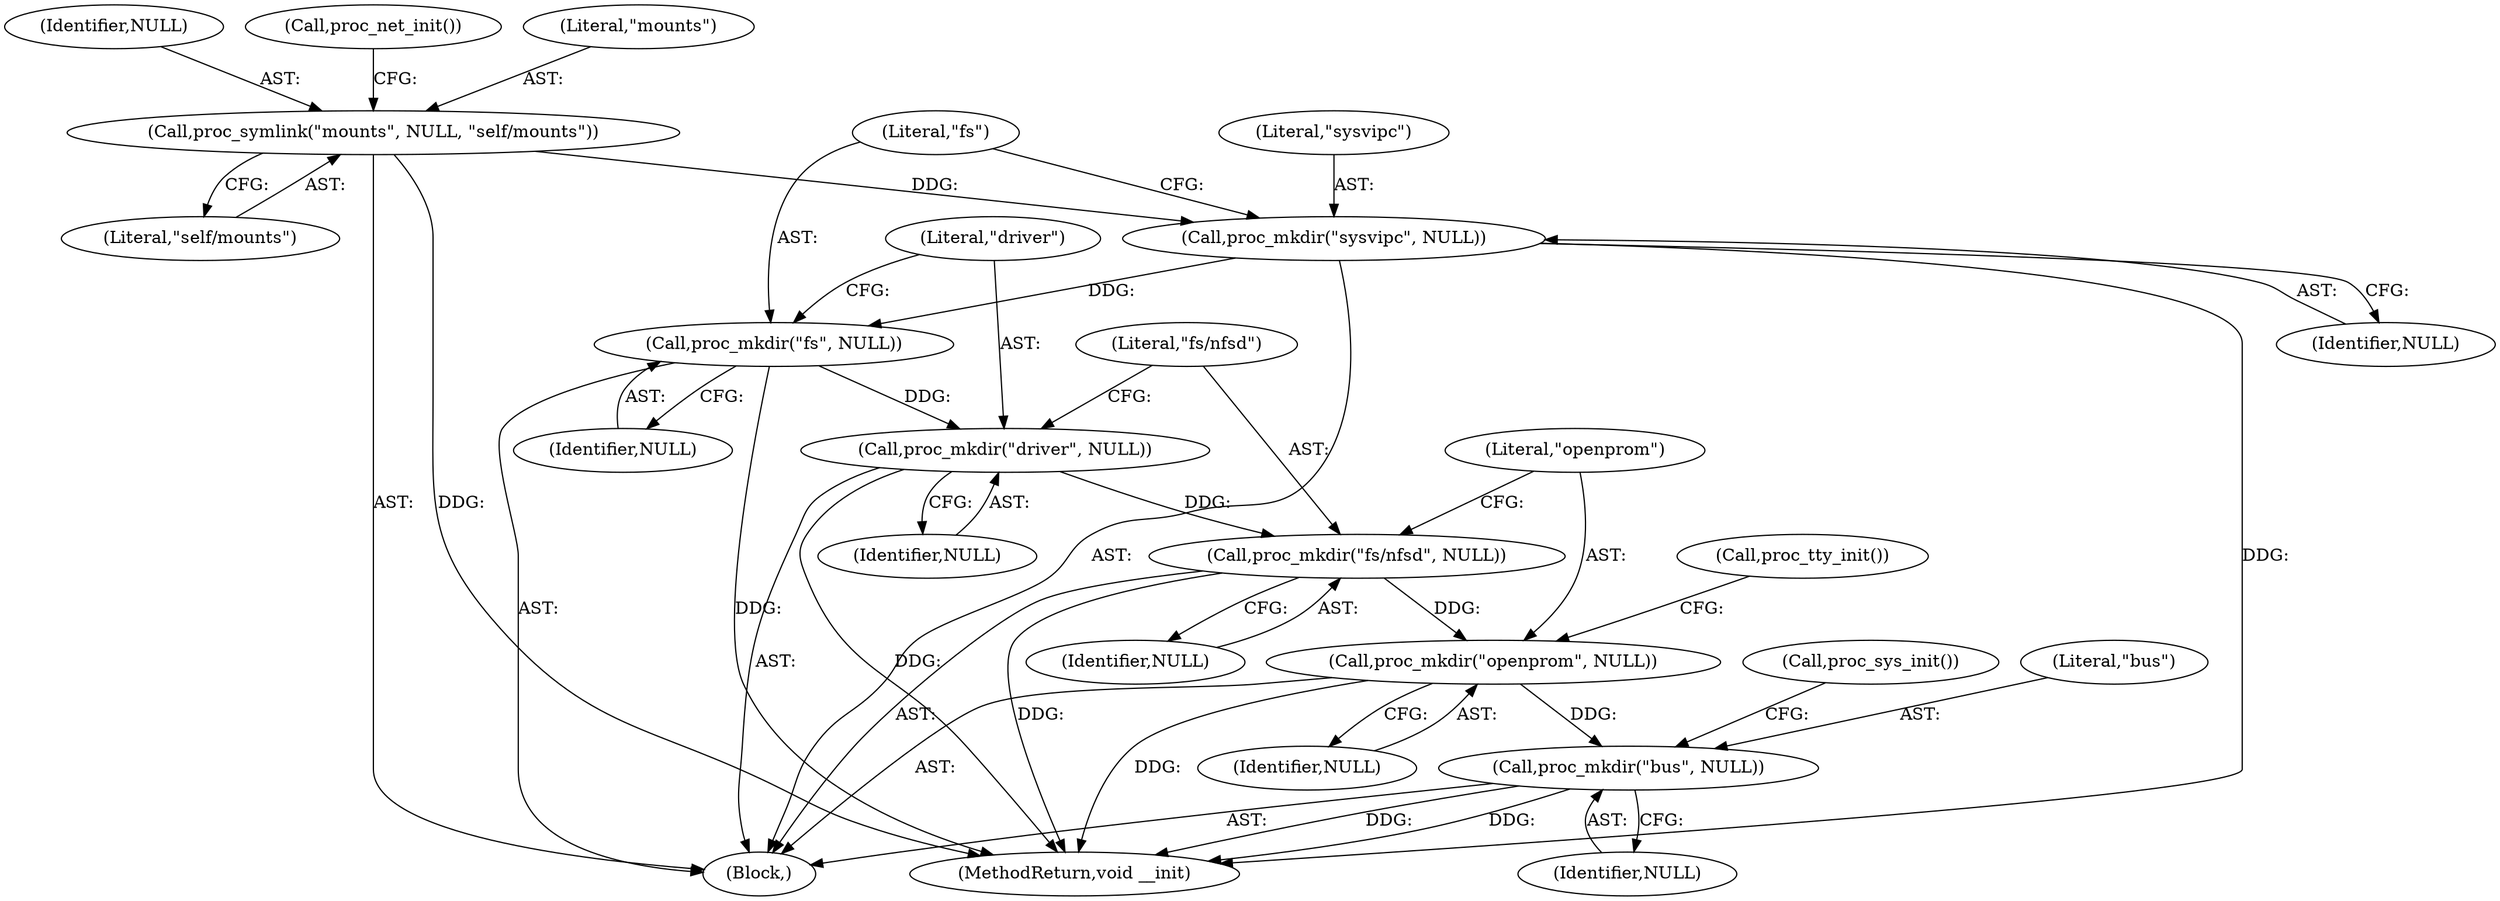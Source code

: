 digraph "0_linux_905ad269c55fc62bee3da29f7b1d1efeba8aa1e1_0@API" {
"1000153" [label="(Call,proc_mkdir(\"openprom\", NULL))"];
"1000150" [label="(Call,proc_mkdir(\"fs/nfsd\", NULL))"];
"1000147" [label="(Call,proc_mkdir(\"driver\", NULL))"];
"1000144" [label="(Call,proc_mkdir(\"fs\", NULL))"];
"1000141" [label="(Call,proc_mkdir(\"sysvipc\", NULL))"];
"1000136" [label="(Call,proc_symlink(\"mounts\", NULL, \"self/mounts\"))"];
"1000158" [label="(Call,proc_mkdir(\"bus\", NULL))"];
"1000160" [label="(Identifier,NULL)"];
"1000138" [label="(Identifier,NULL)"];
"1000104" [label="(Block,)"];
"1000153" [label="(Call,proc_mkdir(\"openprom\", NULL))"];
"1000151" [label="(Literal,\"fs/nfsd\")"];
"1000148" [label="(Literal,\"driver\")"];
"1000147" [label="(Call,proc_mkdir(\"driver\", NULL))"];
"1000158" [label="(Call,proc_mkdir(\"bus\", NULL))"];
"1000145" [label="(Literal,\"fs\")"];
"1000146" [label="(Identifier,NULL)"];
"1000140" [label="(Call,proc_net_init())"];
"1000162" [label="(MethodReturn,void __init)"];
"1000137" [label="(Literal,\"mounts\")"];
"1000161" [label="(Call,proc_sys_init())"];
"1000150" [label="(Call,proc_mkdir(\"fs/nfsd\", NULL))"];
"1000156" [label="(Call,proc_tty_init())"];
"1000136" [label="(Call,proc_symlink(\"mounts\", NULL, \"self/mounts\"))"];
"1000149" [label="(Identifier,NULL)"];
"1000144" [label="(Call,proc_mkdir(\"fs\", NULL))"];
"1000142" [label="(Literal,\"sysvipc\")"];
"1000139" [label="(Literal,\"self/mounts\")"];
"1000159" [label="(Literal,\"bus\")"];
"1000154" [label="(Literal,\"openprom\")"];
"1000155" [label="(Identifier,NULL)"];
"1000152" [label="(Identifier,NULL)"];
"1000141" [label="(Call,proc_mkdir(\"sysvipc\", NULL))"];
"1000143" [label="(Identifier,NULL)"];
"1000153" -> "1000104"  [label="AST: "];
"1000153" -> "1000155"  [label="CFG: "];
"1000154" -> "1000153"  [label="AST: "];
"1000155" -> "1000153"  [label="AST: "];
"1000156" -> "1000153"  [label="CFG: "];
"1000153" -> "1000162"  [label="DDG: "];
"1000150" -> "1000153"  [label="DDG: "];
"1000153" -> "1000158"  [label="DDG: "];
"1000150" -> "1000104"  [label="AST: "];
"1000150" -> "1000152"  [label="CFG: "];
"1000151" -> "1000150"  [label="AST: "];
"1000152" -> "1000150"  [label="AST: "];
"1000154" -> "1000150"  [label="CFG: "];
"1000150" -> "1000162"  [label="DDG: "];
"1000147" -> "1000150"  [label="DDG: "];
"1000147" -> "1000104"  [label="AST: "];
"1000147" -> "1000149"  [label="CFG: "];
"1000148" -> "1000147"  [label="AST: "];
"1000149" -> "1000147"  [label="AST: "];
"1000151" -> "1000147"  [label="CFG: "];
"1000147" -> "1000162"  [label="DDG: "];
"1000144" -> "1000147"  [label="DDG: "];
"1000144" -> "1000104"  [label="AST: "];
"1000144" -> "1000146"  [label="CFG: "];
"1000145" -> "1000144"  [label="AST: "];
"1000146" -> "1000144"  [label="AST: "];
"1000148" -> "1000144"  [label="CFG: "];
"1000144" -> "1000162"  [label="DDG: "];
"1000141" -> "1000144"  [label="DDG: "];
"1000141" -> "1000104"  [label="AST: "];
"1000141" -> "1000143"  [label="CFG: "];
"1000142" -> "1000141"  [label="AST: "];
"1000143" -> "1000141"  [label="AST: "];
"1000145" -> "1000141"  [label="CFG: "];
"1000141" -> "1000162"  [label="DDG: "];
"1000136" -> "1000141"  [label="DDG: "];
"1000136" -> "1000104"  [label="AST: "];
"1000136" -> "1000139"  [label="CFG: "];
"1000137" -> "1000136"  [label="AST: "];
"1000138" -> "1000136"  [label="AST: "];
"1000139" -> "1000136"  [label="AST: "];
"1000140" -> "1000136"  [label="CFG: "];
"1000136" -> "1000162"  [label="DDG: "];
"1000158" -> "1000104"  [label="AST: "];
"1000158" -> "1000160"  [label="CFG: "];
"1000159" -> "1000158"  [label="AST: "];
"1000160" -> "1000158"  [label="AST: "];
"1000161" -> "1000158"  [label="CFG: "];
"1000158" -> "1000162"  [label="DDG: "];
"1000158" -> "1000162"  [label="DDG: "];
}
